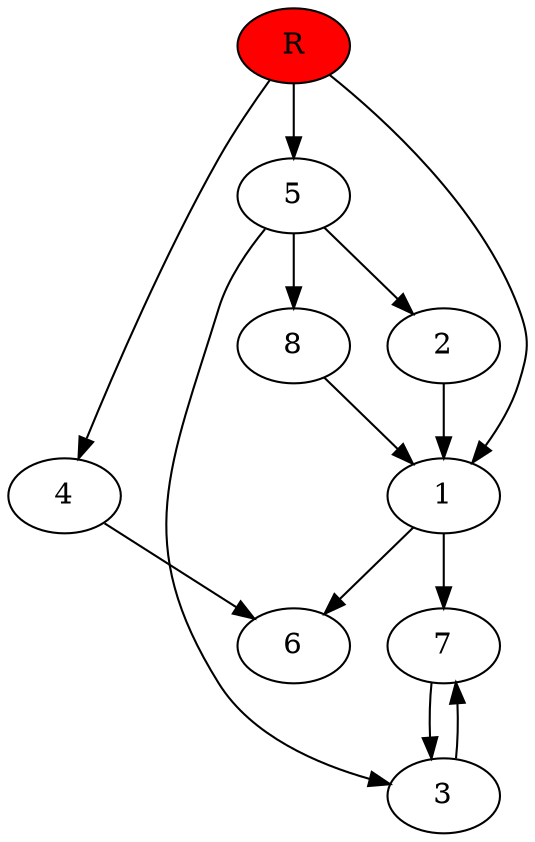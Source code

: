 digraph prb2592 {
	1
	2
	3
	4
	5
	6
	7
	8
	R [fillcolor="#ff0000" style=filled]
	1 -> 6
	1 -> 7
	2 -> 1
	3 -> 7
	4 -> 6
	5 -> 2
	5 -> 3
	5 -> 8
	7 -> 3
	8 -> 1
	R -> 1
	R -> 4
	R -> 5
}
